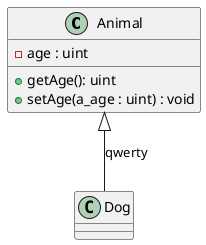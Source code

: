 @startuml

skinparam monochrome false

class Animal
{
-age : uint

+getAge(): uint
+setAge(a_age : uint) : void
}

class Dog
{
}

Animal <|-- Dog : qwerty

@enduml
